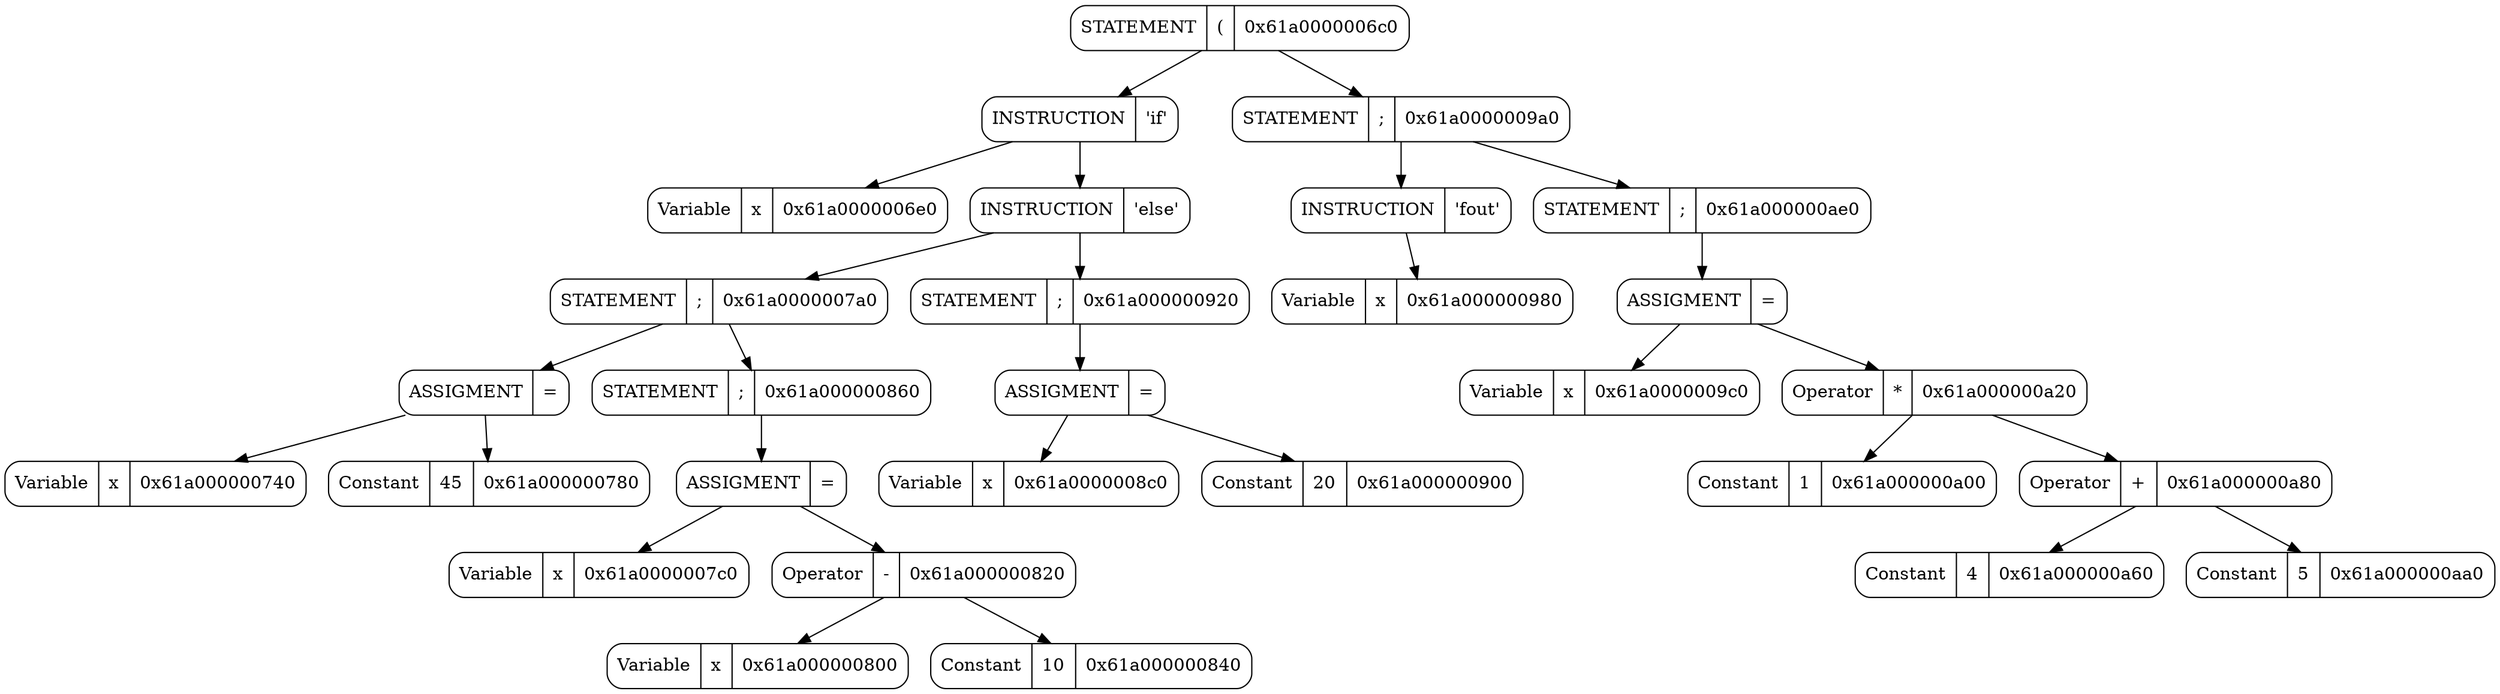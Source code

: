 ########################################################### SetDot
digraph 
{
rankdir = TB # RANKDIR
		node_0x61a0000006c0 [shape = Mrecord label =  "STATEMENT   | {(} | {0x61a0000006c0}"]
		node_0x61a0000006a0 [shape = Mrecord label =  "INSTRUCTION | {'if'} "]
		node_0x61a0000006c0 -> node_0x61a0000006a0 
		node_0x61a0000006a0 [shape = Mrecord label =  "INSTRUCTION | {'if'} "]
		node_0x61a0000006e0 [shape = Mrecord label =  "Variable | {x} | {0x61a0000006e0}"]
		node_0x61a0000006a0 -> node_0x61a0000006e0 
		node_0x61a0000006e0 [shape = Mrecord label =  "Variable | {x} | {0x61a0000006e0}"]
		node_0x61a0000008a0 [shape = Mrecord label =  "INSTRUCTION | {'else'} "]
		node_0x61a0000006a0 -> node_0x61a0000008a0 
		node_0x61a0000008a0 [shape = Mrecord label =  "INSTRUCTION | {'else'} "]
		node_0x61a0000007a0 [shape = Mrecord label =  "STATEMENT   | {;} | {0x61a0000007a0}"]
		node_0x61a0000008a0 -> node_0x61a0000007a0 
		node_0x61a0000007a0 [shape = Mrecord label =  "STATEMENT   | {;} | {0x61a0000007a0}"]
		node_0x61a000000760 [shape = Mrecord label =  "ASSIGMENT | {=}"]
		node_0x61a0000007a0 -> node_0x61a000000760 
		node_0x61a000000760 [shape = Mrecord label =  "ASSIGMENT | {=}"]
		node_0x61a000000740 [shape = Mrecord label =  "Variable | {x} | {0x61a000000740}"]
		node_0x61a000000760 -> node_0x61a000000740 
		node_0x61a000000740 [shape = Mrecord label =  "Variable | {x} | {0x61a000000740}"]
		node_0x61a000000780 [shape = Mrecord label =  "Constant | {45} | {0x61a000000780}"]
		node_0x61a000000760 -> node_0x61a000000780 
		node_0x61a000000780 [shape = Mrecord label =  "Constant | {45} | {0x61a000000780}"]
		node_0x61a000000860 [shape = Mrecord label =  "STATEMENT   | {;} | {0x61a000000860}"]
		node_0x61a0000007a0 -> node_0x61a000000860 
		node_0x61a000000860 [shape = Mrecord label =  "STATEMENT   | {;} | {0x61a000000860}"]
		node_0x61a0000007e0 [shape = Mrecord label =  "ASSIGMENT | {=}"]
		node_0x61a000000860 -> node_0x61a0000007e0 
		node_0x61a0000007e0 [shape = Mrecord label =  "ASSIGMENT | {=}"]
		node_0x61a0000007c0 [shape = Mrecord label =  "Variable | {x} | {0x61a0000007c0}"]
		node_0x61a0000007e0 -> node_0x61a0000007c0 
		node_0x61a0000007c0 [shape = Mrecord label =  "Variable | {x} | {0x61a0000007c0}"]
		node_0x61a000000820 [shape = Mrecord label =  "Operator | {-} | {0x61a000000820}"]
		node_0x61a0000007e0 -> node_0x61a000000820 
		node_0x61a000000820 [shape = Mrecord label =  "Operator | {-} | {0x61a000000820}"]
		node_0x61a000000800 [shape = Mrecord label =  "Variable | {x} | {0x61a000000800}"]
		node_0x61a000000820 -> node_0x61a000000800 
		node_0x61a000000800 [shape = Mrecord label =  "Variable | {x} | {0x61a000000800}"]
		node_0x61a000000840 [shape = Mrecord label =  "Constant | {10} | {0x61a000000840}"]
		node_0x61a000000820 -> node_0x61a000000840 
		node_0x61a000000840 [shape = Mrecord label =  "Constant | {10} | {0x61a000000840}"]
		node_0x61a000000920 [shape = Mrecord label =  "STATEMENT   | {;} | {0x61a000000920}"]
		node_0x61a0000008a0 -> node_0x61a000000920 
		node_0x61a000000920 [shape = Mrecord label =  "STATEMENT   | {;} | {0x61a000000920}"]
		node_0x61a0000008e0 [shape = Mrecord label =  "ASSIGMENT | {=}"]
		node_0x61a000000920 -> node_0x61a0000008e0 
		node_0x61a0000008e0 [shape = Mrecord label =  "ASSIGMENT | {=}"]
		node_0x61a0000008c0 [shape = Mrecord label =  "Variable | {x} | {0x61a0000008c0}"]
		node_0x61a0000008e0 -> node_0x61a0000008c0 
		node_0x61a0000008c0 [shape = Mrecord label =  "Variable | {x} | {0x61a0000008c0}"]
		node_0x61a000000900 [shape = Mrecord label =  "Constant | {20} | {0x61a000000900}"]
		node_0x61a0000008e0 -> node_0x61a000000900 
		node_0x61a000000900 [shape = Mrecord label =  "Constant | {20} | {0x61a000000900}"]
		node_0x61a0000009a0 [shape = Mrecord label =  "STATEMENT   | {;} | {0x61a0000009a0}"]
		node_0x61a0000006c0 -> node_0x61a0000009a0 
		node_0x61a0000009a0 [shape = Mrecord label =  "STATEMENT   | {;} | {0x61a0000009a0}"]
		node_0x61a000000940 [shape = Mrecord label =  "INSTRUCTION | {'fout'} "]
		node_0x61a0000009a0 -> node_0x61a000000940 
		node_0x61a000000940 [shape = Mrecord label =  "INSTRUCTION | {'fout'} "]
		node_0x61a000000980 [shape = Mrecord label =  "Variable | {x} | {0x61a000000980}"]
		node_0x61a000000940 -> node_0x61a000000980 
		node_0x61a000000980 [shape = Mrecord label =  "Variable | {x} | {0x61a000000980}"]
		node_0x61a000000ae0 [shape = Mrecord label =  "STATEMENT   | {;} | {0x61a000000ae0}"]
		node_0x61a0000009a0 -> node_0x61a000000ae0 
		node_0x61a000000ae0 [shape = Mrecord label =  "STATEMENT   | {;} | {0x61a000000ae0}"]
		node_0x61a0000009e0 [shape = Mrecord label =  "ASSIGMENT | {=}"]
		node_0x61a000000ae0 -> node_0x61a0000009e0 
		node_0x61a0000009e0 [shape = Mrecord label =  "ASSIGMENT | {=}"]
		node_0x61a0000009c0 [shape = Mrecord label =  "Variable | {x} | {0x61a0000009c0}"]
		node_0x61a0000009e0 -> node_0x61a0000009c0 
		node_0x61a0000009c0 [shape = Mrecord label =  "Variable | {x} | {0x61a0000009c0}"]
		node_0x61a000000a20 [shape = Mrecord label =  "Operator | {*} | {0x61a000000a20}"]
		node_0x61a0000009e0 -> node_0x61a000000a20 
		node_0x61a000000a20 [shape = Mrecord label =  "Operator | {*} | {0x61a000000a20}"]
		node_0x61a000000a00 [shape = Mrecord label =  "Constant | {1} | {0x61a000000a00}"]
		node_0x61a000000a20 -> node_0x61a000000a00 
		node_0x61a000000a00 [shape = Mrecord label =  "Constant | {1} | {0x61a000000a00}"]
		node_0x61a000000a80 [shape = Mrecord label =  "Operator | {+} | {0x61a000000a80}"]
		node_0x61a000000a20 -> node_0x61a000000a80 
		node_0x61a000000a80 [shape = Mrecord label =  "Operator | {+} | {0x61a000000a80}"]
		node_0x61a000000a60 [shape = Mrecord label =  "Constant | {4} | {0x61a000000a60}"]
		node_0x61a000000a80 -> node_0x61a000000a60 
		node_0x61a000000a60 [shape = Mrecord label =  "Constant | {4} | {0x61a000000a60}"]
		node_0x61a000000aa0 [shape = Mrecord label =  "Constant | {5} | {0x61a000000aa0}"]
		node_0x61a000000a80 -> node_0x61a000000aa0 
		node_0x61a000000aa0 [shape = Mrecord label =  "Constant | {5} | {0x61a000000aa0}"]
########################################################### SetEndDot

}